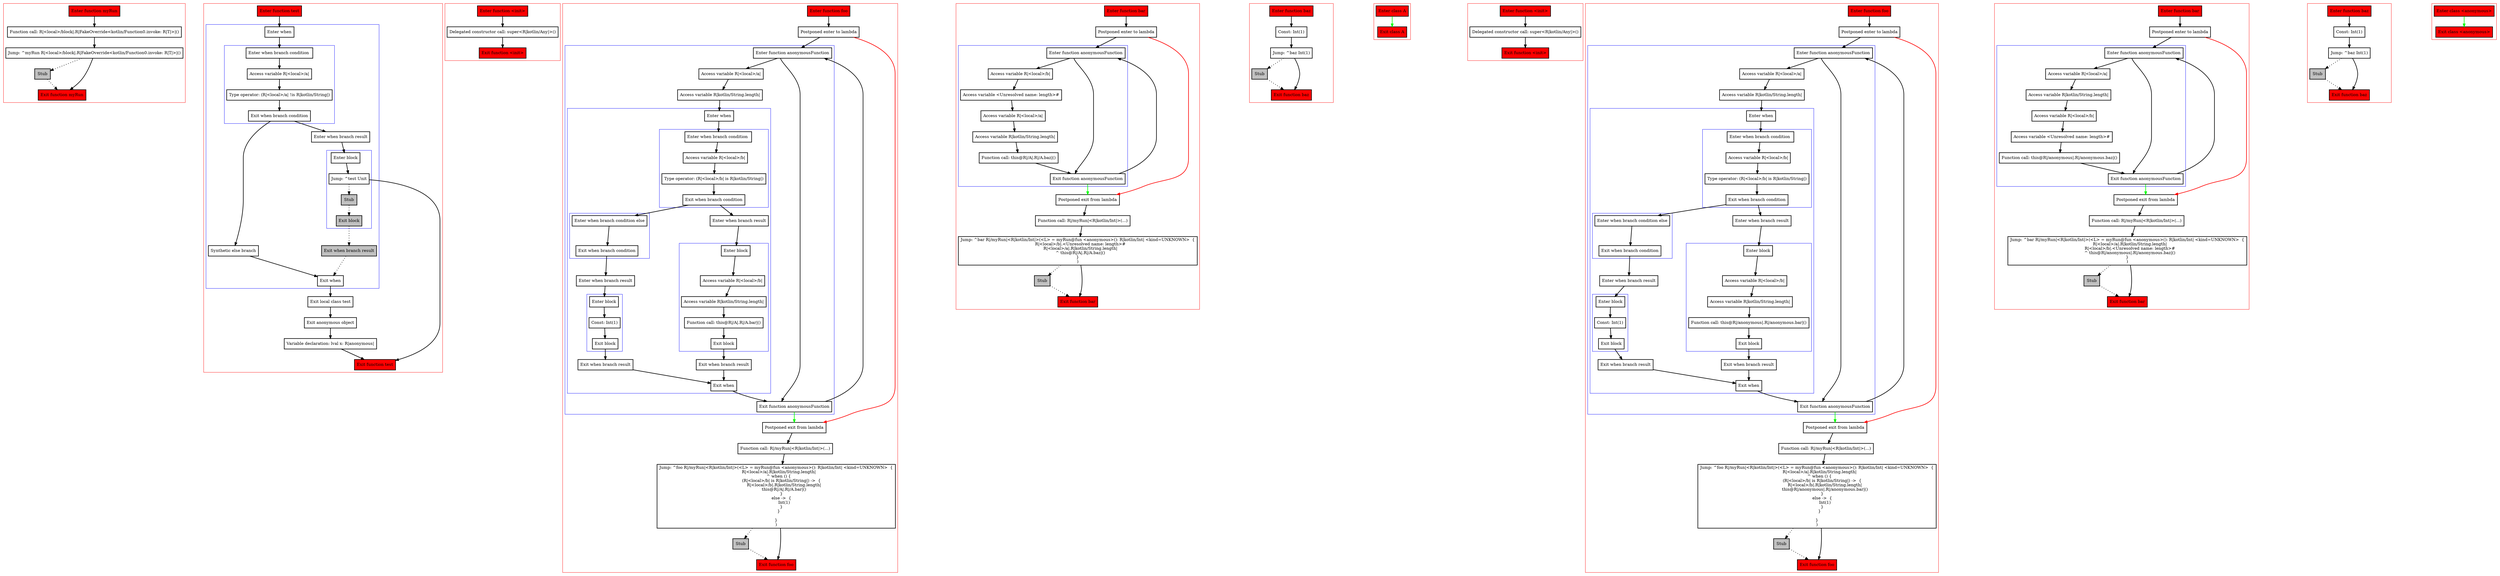 digraph localClassesWithImplicit_kt {
    graph [nodesep=3]
    node [shape=box penwidth=2]
    edge [penwidth=2]

    subgraph cluster_0 {
        color=red
        0 [label="Enter function myRun" style="filled" fillcolor=red];
        1 [label="Function call: R|<local>/block|.R|FakeOverride<kotlin/Function0.invoke: R|T|>|()"];
        2 [label="Jump: ^myRun R|<local>/block|.R|FakeOverride<kotlin/Function0.invoke: R|T|>|()"];
        3 [label="Stub" style="filled" fillcolor=gray];
        4 [label="Exit function myRun" style="filled" fillcolor=red];
    }

    0 -> {1};
    1 -> {2};
    2 -> {4};
    2 -> {3} [style=dotted];
    3 -> {4} [style=dotted];

    subgraph cluster_1 {
        color=red
        5 [label="Enter function test" style="filled" fillcolor=red];
        subgraph cluster_2 {
            color=blue
            6 [label="Enter when"];
            subgraph cluster_3 {
                color=blue
                7 [label="Enter when branch condition "];
                8 [label="Access variable R|<local>/a|"];
                9 [label="Type operator: (R|<local>/a| !is R|kotlin/String|)"];
                10 [label="Exit when branch condition"];
            }
            11 [label="Synthetic else branch"];
            12 [label="Enter when branch result"];
            subgraph cluster_4 {
                color=blue
                13 [label="Enter block"];
                14 [label="Jump: ^test Unit"];
                15 [label="Stub" style="filled" fillcolor=gray];
                16 [label="Exit block" style="filled" fillcolor=gray];
            }
            17 [label="Exit when branch result" style="filled" fillcolor=gray];
            18 [label="Exit when"];
        }
        19 [label="Exit local class test"];
        20 [label="Exit anonymous object"];
        21 [label="Variable declaration: lval x: R|anonymous|"];
        22 [label="Exit function test" style="filled" fillcolor=red];
    }

    5 -> {6};
    6 -> {7};
    7 -> {8};
    8 -> {9};
    9 -> {10};
    10 -> {12 11};
    11 -> {18};
    12 -> {13};
    13 -> {14};
    14 -> {22};
    14 -> {15} [style=dotted];
    15 -> {16} [style=dotted];
    16 -> {17} [style=dotted];
    17 -> {18} [style=dotted];
    18 -> {19};
    19 -> {20};
    20 -> {21};
    21 -> {22};

    subgraph cluster_5 {
        color=red
        23 [label="Enter function <init>" style="filled" fillcolor=red];
        24 [label="Delegated constructor call: super<R|kotlin/Any|>()"];
        25 [label="Exit function <init>" style="filled" fillcolor=red];
    }

    23 -> {24};
    24 -> {25};

    subgraph cluster_6 {
        color=red
        26 [label="Enter function foo" style="filled" fillcolor=red];
        27 [label="Postponed enter to lambda"];
        subgraph cluster_7 {
            color=blue
            28 [label="Enter function anonymousFunction"];
            29 [label="Access variable R|<local>/a|"];
            30 [label="Access variable R|kotlin/String.length|"];
            subgraph cluster_8 {
                color=blue
                31 [label="Enter when"];
                subgraph cluster_9 {
                    color=blue
                    32 [label="Enter when branch condition "];
                    33 [label="Access variable R|<local>/b|"];
                    34 [label="Type operator: (R|<local>/b| is R|kotlin/String|)"];
                    35 [label="Exit when branch condition"];
                }
                subgraph cluster_10 {
                    color=blue
                    36 [label="Enter when branch condition else"];
                    37 [label="Exit when branch condition"];
                }
                38 [label="Enter when branch result"];
                subgraph cluster_11 {
                    color=blue
                    39 [label="Enter block"];
                    40 [label="Const: Int(1)"];
                    41 [label="Exit block"];
                }
                42 [label="Exit when branch result"];
                43 [label="Enter when branch result"];
                subgraph cluster_12 {
                    color=blue
                    44 [label="Enter block"];
                    45 [label="Access variable R|<local>/b|"];
                    46 [label="Access variable R|kotlin/String.length|"];
                    47 [label="Function call: this@R|/A|.R|/A.bar|()"];
                    48 [label="Exit block"];
                }
                49 [label="Exit when branch result"];
                50 [label="Exit when"];
            }
            51 [label="Exit function anonymousFunction"];
        }
        52 [label="Postponed exit from lambda"];
        53 [label="Function call: R|/myRun|<R|kotlin/Int|>(...)"];
        54 [label="Jump: ^foo R|/myRun|<R|kotlin/Int|>(<L> = myRun@fun <anonymous>(): R|kotlin/Int| <kind=UNKNOWN>  {
    R|<local>/a|.R|kotlin/String.length|
    ^ when () {
        (R|<local>/b| is R|kotlin/String|) ->  {
            R|<local>/b|.R|kotlin/String.length|
            this@R|/A|.R|/A.bar|()
        }
        else ->  {
            Int(1)
        }
    }

}
)"];
        55 [label="Stub" style="filled" fillcolor=gray];
        56 [label="Exit function foo" style="filled" fillcolor=red];
    }

    26 -> {27};
    27 -> {28};
    27 -> {52} [color=red];
    28 -> {51 29};
    29 -> {30};
    30 -> {31};
    31 -> {32};
    32 -> {33};
    33 -> {34};
    34 -> {35};
    35 -> {43 36};
    36 -> {37};
    37 -> {38};
    38 -> {39};
    39 -> {40};
    40 -> {41};
    41 -> {42};
    42 -> {50};
    43 -> {44};
    44 -> {45};
    45 -> {46};
    46 -> {47};
    47 -> {48};
    48 -> {49};
    49 -> {50};
    50 -> {51};
    51 -> {28};
    51 -> {52} [color=green];
    52 -> {53};
    53 -> {54};
    54 -> {56};
    54 -> {55} [style=dotted];
    55 -> {56} [style=dotted];

    subgraph cluster_13 {
        color=red
        57 [label="Enter function bar" style="filled" fillcolor=red];
        58 [label="Postponed enter to lambda"];
        subgraph cluster_14 {
            color=blue
            59 [label="Enter function anonymousFunction"];
            60 [label="Access variable R|<local>/b|"];
            61 [label="Access variable <Unresolved name: length>#"];
            62 [label="Access variable R|<local>/a|"];
            63 [label="Access variable R|kotlin/String.length|"];
            64 [label="Function call: this@R|/A|.R|/A.baz|()"];
            65 [label="Exit function anonymousFunction"];
        }
        66 [label="Postponed exit from lambda"];
        67 [label="Function call: R|/myRun|<R|kotlin/Int|>(...)"];
        68 [label="Jump: ^bar R|/myRun|<R|kotlin/Int|>(<L> = myRun@fun <anonymous>(): R|kotlin/Int| <kind=UNKNOWN>  {
    R|<local>/b|.<Unresolved name: length>#
    R|<local>/a|.R|kotlin/String.length|
    ^ this@R|/A|.R|/A.baz|()
}
)"];
        69 [label="Stub" style="filled" fillcolor=gray];
        70 [label="Exit function bar" style="filled" fillcolor=red];
    }

    57 -> {58};
    58 -> {59};
    58 -> {66} [color=red];
    59 -> {65 60};
    60 -> {61};
    61 -> {62};
    62 -> {63};
    63 -> {64};
    64 -> {65};
    65 -> {59};
    65 -> {66} [color=green];
    66 -> {67};
    67 -> {68};
    68 -> {70};
    68 -> {69} [style=dotted];
    69 -> {70} [style=dotted];

    subgraph cluster_15 {
        color=red
        71 [label="Enter function baz" style="filled" fillcolor=red];
        72 [label="Const: Int(1)"];
        73 [label="Jump: ^baz Int(1)"];
        74 [label="Stub" style="filled" fillcolor=gray];
        75 [label="Exit function baz" style="filled" fillcolor=red];
    }

    71 -> {72};
    72 -> {73};
    73 -> {75};
    73 -> {74} [style=dotted];
    74 -> {75} [style=dotted];

    subgraph cluster_16 {
        color=red
        76 [label="Enter class A" style="filled" fillcolor=red];
        77 [label="Exit class A" style="filled" fillcolor=red];
    }

    76 -> {77} [color=green];

    subgraph cluster_17 {
        color=red
        78 [label="Enter function <init>" style="filled" fillcolor=red];
        79 [label="Delegated constructor call: super<R|kotlin/Any|>()"];
        80 [label="Exit function <init>" style="filled" fillcolor=red];
    }

    78 -> {79};
    79 -> {80};

    subgraph cluster_18 {
        color=red
        81 [label="Enter function foo" style="filled" fillcolor=red];
        82 [label="Postponed enter to lambda"];
        subgraph cluster_19 {
            color=blue
            83 [label="Enter function anonymousFunction"];
            84 [label="Access variable R|<local>/a|"];
            85 [label="Access variable R|kotlin/String.length|"];
            subgraph cluster_20 {
                color=blue
                86 [label="Enter when"];
                subgraph cluster_21 {
                    color=blue
                    87 [label="Enter when branch condition "];
                    88 [label="Access variable R|<local>/b|"];
                    89 [label="Type operator: (R|<local>/b| is R|kotlin/String|)"];
                    90 [label="Exit when branch condition"];
                }
                subgraph cluster_22 {
                    color=blue
                    91 [label="Enter when branch condition else"];
                    92 [label="Exit when branch condition"];
                }
                93 [label="Enter when branch result"];
                subgraph cluster_23 {
                    color=blue
                    94 [label="Enter block"];
                    95 [label="Const: Int(1)"];
                    96 [label="Exit block"];
                }
                97 [label="Exit when branch result"];
                98 [label="Enter when branch result"];
                subgraph cluster_24 {
                    color=blue
                    99 [label="Enter block"];
                    100 [label="Access variable R|<local>/b|"];
                    101 [label="Access variable R|kotlin/String.length|"];
                    102 [label="Function call: this@R|/anonymous|.R|/anonymous.bar|()"];
                    103 [label="Exit block"];
                }
                104 [label="Exit when branch result"];
                105 [label="Exit when"];
            }
            106 [label="Exit function anonymousFunction"];
        }
        107 [label="Postponed exit from lambda"];
        108 [label="Function call: R|/myRun|<R|kotlin/Int|>(...)"];
        109 [label="Jump: ^foo R|/myRun|<R|kotlin/Int|>(<L> = myRun@fun <anonymous>(): R|kotlin/Int| <kind=UNKNOWN>  {
    R|<local>/a|.R|kotlin/String.length|
    ^ when () {
        (R|<local>/b| is R|kotlin/String|) ->  {
            R|<local>/b|.R|kotlin/String.length|
            this@R|/anonymous|.R|/anonymous.bar|()
        }
        else ->  {
            Int(1)
        }
    }

}
)"];
        110 [label="Stub" style="filled" fillcolor=gray];
        111 [label="Exit function foo" style="filled" fillcolor=red];
    }

    81 -> {82};
    82 -> {83};
    82 -> {107} [color=red];
    83 -> {106 84};
    84 -> {85};
    85 -> {86};
    86 -> {87};
    87 -> {88};
    88 -> {89};
    89 -> {90};
    90 -> {98 91};
    91 -> {92};
    92 -> {93};
    93 -> {94};
    94 -> {95};
    95 -> {96};
    96 -> {97};
    97 -> {105};
    98 -> {99};
    99 -> {100};
    100 -> {101};
    101 -> {102};
    102 -> {103};
    103 -> {104};
    104 -> {105};
    105 -> {106};
    106 -> {83};
    106 -> {107} [color=green];
    107 -> {108};
    108 -> {109};
    109 -> {111};
    109 -> {110} [style=dotted];
    110 -> {111} [style=dotted];

    subgraph cluster_25 {
        color=red
        112 [label="Enter function bar" style="filled" fillcolor=red];
        113 [label="Postponed enter to lambda"];
        subgraph cluster_26 {
            color=blue
            114 [label="Enter function anonymousFunction"];
            115 [label="Access variable R|<local>/a|"];
            116 [label="Access variable R|kotlin/String.length|"];
            117 [label="Access variable R|<local>/b|"];
            118 [label="Access variable <Unresolved name: length>#"];
            119 [label="Function call: this@R|/anonymous|.R|/anonymous.baz|()"];
            120 [label="Exit function anonymousFunction"];
        }
        121 [label="Postponed exit from lambda"];
        122 [label="Function call: R|/myRun|<R|kotlin/Int|>(...)"];
        123 [label="Jump: ^bar R|/myRun|<R|kotlin/Int|>(<L> = myRun@fun <anonymous>(): R|kotlin/Int| <kind=UNKNOWN>  {
    R|<local>/a|.R|kotlin/String.length|
    R|<local>/b|.<Unresolved name: length>#
    ^ this@R|/anonymous|.R|/anonymous.baz|()
}
)"];
        124 [label="Stub" style="filled" fillcolor=gray];
        125 [label="Exit function bar" style="filled" fillcolor=red];
    }

    112 -> {113};
    113 -> {114};
    113 -> {121} [color=red];
    114 -> {120 115};
    115 -> {116};
    116 -> {117};
    117 -> {118};
    118 -> {119};
    119 -> {120};
    120 -> {114};
    120 -> {121} [color=green];
    121 -> {122};
    122 -> {123};
    123 -> {125};
    123 -> {124} [style=dotted];
    124 -> {125} [style=dotted];

    subgraph cluster_27 {
        color=red
        126 [label="Enter function baz" style="filled" fillcolor=red];
        127 [label="Const: Int(1)"];
        128 [label="Jump: ^baz Int(1)"];
        129 [label="Stub" style="filled" fillcolor=gray];
        130 [label="Exit function baz" style="filled" fillcolor=red];
    }

    126 -> {127};
    127 -> {128};
    128 -> {130};
    128 -> {129} [style=dotted];
    129 -> {130} [style=dotted];

    subgraph cluster_28 {
        color=red
        131 [label="Enter class <anonymous>" style="filled" fillcolor=red];
        132 [label="Exit class <anonymous>" style="filled" fillcolor=red];
    }

    131 -> {132} [color=green];

}
